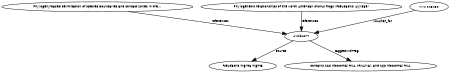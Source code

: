 digraph G {
size="3,3";
node [fontsize=7, fontname="Helvetica"];
edge [fontsize=7, fontname="Helvetica"];
node0 [label="AY291077", width=0.27433100247,height=0.27433100247];
node1 [label="Phylogeny-based delimitation of species boundaries and contact zones in the...", width=0.27433100247,height=0.27433100247];
node2 [label="Phylogenetic relationships of the North American chorus frogs (Pseudacris: Hylidae)", width=0.27433100247,height=0.27433100247];
node3 [label="MVZ 145452", width=0.27433100247,height=0.27433100247];
node4 [label="Pseudacris nigrita nigrita", width=0.27433100247,height=0.27433100247];
node5 [label="contains 12S ribosomal RNA, tRNA-Val, and 16S ribosomal RNA", width=0.27433100247,height=0.27433100247];
node1 -> node0 [label="references"];
node2 -> node0 [label="references"];
node3 -> node0 [label="voucher_for"];
node0 -> node4 [label="source"];
node0 -> node5 [label="taggedWithTag"];
}

